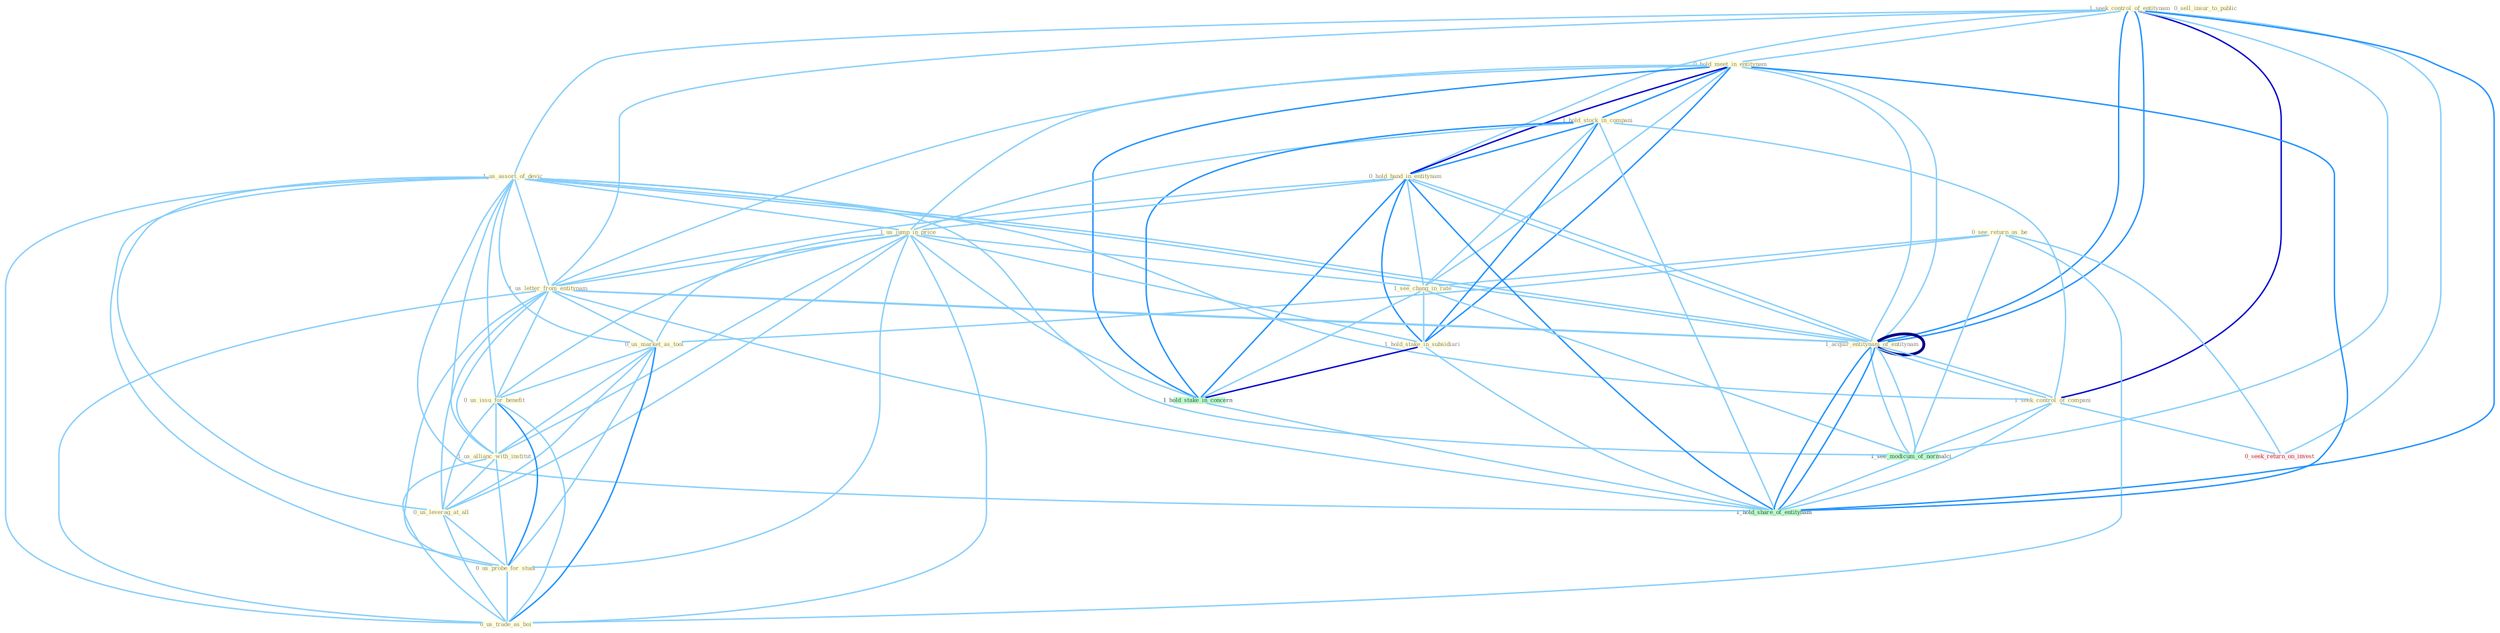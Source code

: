 Graph G{ 
    node
    [shape=polygon,style=filled,width=.5,height=.06,color="#BDFCC9",fixedsize=true,fontsize=4,
    fontcolor="#2f4f4f"];
    {node
    [color="#ffffe0", fontcolor="#8b7d6b"] "1_seek_control_of_entitynam " "1_us_assort_of_devic " "0_see_return_as_be " "0_hold_meet_in_entitynam " "0_sell_insur_to_public " "1_hold_stock_in_compani " "0_hold_hand_in_entitynam " "1_us_jump_in_price " "1_us_letter_from_entitynam " "1_see_chang_in_rate " "0_us_market_as_tool " "0_us_issu_for_benefit " "1_hold_stake_in_subsidiari " "1_us_allianc_with_institut " "1_acquir_entitynam_of_entitynam " "0_us_leverag_at_all " "0_us_probe_for_studi " "1_seek_control_of_compani " "0_us_trade_as_boi "}
{node [color="#fff0f5", fontcolor="#b22222"] "0_seek_return_on_invest "}
edge [color="#B0E2FF"];

	"1_seek_control_of_entitynam " -- "1_us_assort_of_devic " [w="1", color="#87cefa" ];
	"1_seek_control_of_entitynam " -- "0_hold_meet_in_entitynam " [w="1", color="#87cefa" ];
	"1_seek_control_of_entitynam " -- "0_hold_hand_in_entitynam " [w="1", color="#87cefa" ];
	"1_seek_control_of_entitynam " -- "1_us_letter_from_entitynam " [w="1", color="#87cefa" ];
	"1_seek_control_of_entitynam " -- "1_acquir_entitynam_of_entitynam " [w="2", color="#1e90ff" , len=0.8];
	"1_seek_control_of_entitynam " -- "1_seek_control_of_compani " [w="3", color="#0000cd" , len=0.6];
	"1_seek_control_of_entitynam " -- "0_seek_return_on_invest " [w="1", color="#87cefa" ];
	"1_seek_control_of_entitynam " -- "1_see_modicum_of_normalci " [w="1", color="#87cefa" ];
	"1_seek_control_of_entitynam " -- "1_acquir_entitynam_of_entitynam " [w="2", color="#1e90ff" , len=0.8];
	"1_seek_control_of_entitynam " -- "1_hold_share_of_entitynam " [w="2", color="#1e90ff" , len=0.8];
	"1_us_assort_of_devic " -- "1_us_jump_in_price " [w="1", color="#87cefa" ];
	"1_us_assort_of_devic " -- "1_us_letter_from_entitynam " [w="1", color="#87cefa" ];
	"1_us_assort_of_devic " -- "0_us_market_as_tool " [w="1", color="#87cefa" ];
	"1_us_assort_of_devic " -- "0_us_issu_for_benefit " [w="1", color="#87cefa" ];
	"1_us_assort_of_devic " -- "1_us_allianc_with_institut " [w="1", color="#87cefa" ];
	"1_us_assort_of_devic " -- "1_acquir_entitynam_of_entitynam " [w="1", color="#87cefa" ];
	"1_us_assort_of_devic " -- "0_us_leverag_at_all " [w="1", color="#87cefa" ];
	"1_us_assort_of_devic " -- "0_us_probe_for_studi " [w="1", color="#87cefa" ];
	"1_us_assort_of_devic " -- "1_seek_control_of_compani " [w="1", color="#87cefa" ];
	"1_us_assort_of_devic " -- "0_us_trade_as_boi " [w="1", color="#87cefa" ];
	"1_us_assort_of_devic " -- "1_see_modicum_of_normalci " [w="1", color="#87cefa" ];
	"1_us_assort_of_devic " -- "1_acquir_entitynam_of_entitynam " [w="1", color="#87cefa" ];
	"1_us_assort_of_devic " -- "1_hold_share_of_entitynam " [w="1", color="#87cefa" ];
	"0_see_return_as_be " -- "1_see_chang_in_rate " [w="1", color="#87cefa" ];
	"0_see_return_as_be " -- "0_us_market_as_tool " [w="1", color="#87cefa" ];
	"0_see_return_as_be " -- "0_us_trade_as_boi " [w="1", color="#87cefa" ];
	"0_see_return_as_be " -- "0_seek_return_on_invest " [w="1", color="#87cefa" ];
	"0_see_return_as_be " -- "1_see_modicum_of_normalci " [w="1", color="#87cefa" ];
	"0_hold_meet_in_entitynam " -- "1_hold_stock_in_compani " [w="2", color="#1e90ff" , len=0.8];
	"0_hold_meet_in_entitynam " -- "0_hold_hand_in_entitynam " [w="3", color="#0000cd" , len=0.6];
	"0_hold_meet_in_entitynam " -- "1_us_jump_in_price " [w="1", color="#87cefa" ];
	"0_hold_meet_in_entitynam " -- "1_us_letter_from_entitynam " [w="1", color="#87cefa" ];
	"0_hold_meet_in_entitynam " -- "1_see_chang_in_rate " [w="1", color="#87cefa" ];
	"0_hold_meet_in_entitynam " -- "1_hold_stake_in_subsidiari " [w="2", color="#1e90ff" , len=0.8];
	"0_hold_meet_in_entitynam " -- "1_acquir_entitynam_of_entitynam " [w="1", color="#87cefa" ];
	"0_hold_meet_in_entitynam " -- "1_hold_stake_in_concern " [w="2", color="#1e90ff" , len=0.8];
	"0_hold_meet_in_entitynam " -- "1_acquir_entitynam_of_entitynam " [w="1", color="#87cefa" ];
	"0_hold_meet_in_entitynam " -- "1_hold_share_of_entitynam " [w="2", color="#1e90ff" , len=0.8];
	"1_hold_stock_in_compani " -- "0_hold_hand_in_entitynam " [w="2", color="#1e90ff" , len=0.8];
	"1_hold_stock_in_compani " -- "1_us_jump_in_price " [w="1", color="#87cefa" ];
	"1_hold_stock_in_compani " -- "1_see_chang_in_rate " [w="1", color="#87cefa" ];
	"1_hold_stock_in_compani " -- "1_hold_stake_in_subsidiari " [w="2", color="#1e90ff" , len=0.8];
	"1_hold_stock_in_compani " -- "1_seek_control_of_compani " [w="1", color="#87cefa" ];
	"1_hold_stock_in_compani " -- "1_hold_stake_in_concern " [w="2", color="#1e90ff" , len=0.8];
	"1_hold_stock_in_compani " -- "1_hold_share_of_entitynam " [w="1", color="#87cefa" ];
	"0_hold_hand_in_entitynam " -- "1_us_jump_in_price " [w="1", color="#87cefa" ];
	"0_hold_hand_in_entitynam " -- "1_us_letter_from_entitynam " [w="1", color="#87cefa" ];
	"0_hold_hand_in_entitynam " -- "1_see_chang_in_rate " [w="1", color="#87cefa" ];
	"0_hold_hand_in_entitynam " -- "1_hold_stake_in_subsidiari " [w="2", color="#1e90ff" , len=0.8];
	"0_hold_hand_in_entitynam " -- "1_acquir_entitynam_of_entitynam " [w="1", color="#87cefa" ];
	"0_hold_hand_in_entitynam " -- "1_hold_stake_in_concern " [w="2", color="#1e90ff" , len=0.8];
	"0_hold_hand_in_entitynam " -- "1_acquir_entitynam_of_entitynam " [w="1", color="#87cefa" ];
	"0_hold_hand_in_entitynam " -- "1_hold_share_of_entitynam " [w="2", color="#1e90ff" , len=0.8];
	"1_us_jump_in_price " -- "1_us_letter_from_entitynam " [w="1", color="#87cefa" ];
	"1_us_jump_in_price " -- "1_see_chang_in_rate " [w="1", color="#87cefa" ];
	"1_us_jump_in_price " -- "0_us_market_as_tool " [w="1", color="#87cefa" ];
	"1_us_jump_in_price " -- "0_us_issu_for_benefit " [w="1", color="#87cefa" ];
	"1_us_jump_in_price " -- "1_hold_stake_in_subsidiari " [w="1", color="#87cefa" ];
	"1_us_jump_in_price " -- "1_us_allianc_with_institut " [w="1", color="#87cefa" ];
	"1_us_jump_in_price " -- "0_us_leverag_at_all " [w="1", color="#87cefa" ];
	"1_us_jump_in_price " -- "0_us_probe_for_studi " [w="1", color="#87cefa" ];
	"1_us_jump_in_price " -- "0_us_trade_as_boi " [w="1", color="#87cefa" ];
	"1_us_jump_in_price " -- "1_hold_stake_in_concern " [w="1", color="#87cefa" ];
	"1_us_letter_from_entitynam " -- "0_us_market_as_tool " [w="1", color="#87cefa" ];
	"1_us_letter_from_entitynam " -- "0_us_issu_for_benefit " [w="1", color="#87cefa" ];
	"1_us_letter_from_entitynam " -- "1_us_allianc_with_institut " [w="1", color="#87cefa" ];
	"1_us_letter_from_entitynam " -- "1_acquir_entitynam_of_entitynam " [w="1", color="#87cefa" ];
	"1_us_letter_from_entitynam " -- "0_us_leverag_at_all " [w="1", color="#87cefa" ];
	"1_us_letter_from_entitynam " -- "0_us_probe_for_studi " [w="1", color="#87cefa" ];
	"1_us_letter_from_entitynam " -- "0_us_trade_as_boi " [w="1", color="#87cefa" ];
	"1_us_letter_from_entitynam " -- "1_acquir_entitynam_of_entitynam " [w="1", color="#87cefa" ];
	"1_us_letter_from_entitynam " -- "1_hold_share_of_entitynam " [w="1", color="#87cefa" ];
	"1_see_chang_in_rate " -- "1_hold_stake_in_subsidiari " [w="1", color="#87cefa" ];
	"1_see_chang_in_rate " -- "1_hold_stake_in_concern " [w="1", color="#87cefa" ];
	"1_see_chang_in_rate " -- "1_see_modicum_of_normalci " [w="1", color="#87cefa" ];
	"0_us_market_as_tool " -- "0_us_issu_for_benefit " [w="1", color="#87cefa" ];
	"0_us_market_as_tool " -- "1_us_allianc_with_institut " [w="1", color="#87cefa" ];
	"0_us_market_as_tool " -- "0_us_leverag_at_all " [w="1", color="#87cefa" ];
	"0_us_market_as_tool " -- "0_us_probe_for_studi " [w="1", color="#87cefa" ];
	"0_us_market_as_tool " -- "0_us_trade_as_boi " [w="2", color="#1e90ff" , len=0.8];
	"0_us_issu_for_benefit " -- "1_us_allianc_with_institut " [w="1", color="#87cefa" ];
	"0_us_issu_for_benefit " -- "0_us_leverag_at_all " [w="1", color="#87cefa" ];
	"0_us_issu_for_benefit " -- "0_us_probe_for_studi " [w="2", color="#1e90ff" , len=0.8];
	"0_us_issu_for_benefit " -- "0_us_trade_as_boi " [w="1", color="#87cefa" ];
	"1_hold_stake_in_subsidiari " -- "1_hold_stake_in_concern " [w="3", color="#0000cd" , len=0.6];
	"1_hold_stake_in_subsidiari " -- "1_hold_share_of_entitynam " [w="1", color="#87cefa" ];
	"1_us_allianc_with_institut " -- "0_us_leverag_at_all " [w="1", color="#87cefa" ];
	"1_us_allianc_with_institut " -- "0_us_probe_for_studi " [w="1", color="#87cefa" ];
	"1_us_allianc_with_institut " -- "0_us_trade_as_boi " [w="1", color="#87cefa" ];
	"1_acquir_entitynam_of_entitynam " -- "1_seek_control_of_compani " [w="1", color="#87cefa" ];
	"1_acquir_entitynam_of_entitynam " -- "1_see_modicum_of_normalci " [w="1", color="#87cefa" ];
	"1_acquir_entitynam_of_entitynam " -- "1_acquir_entitynam_of_entitynam " [w="4", style=bold, color="#000080", len=0.4];
	"1_acquir_entitynam_of_entitynam " -- "1_hold_share_of_entitynam " [w="2", color="#1e90ff" , len=0.8];
	"0_us_leverag_at_all " -- "0_us_probe_for_studi " [w="1", color="#87cefa" ];
	"0_us_leverag_at_all " -- "0_us_trade_as_boi " [w="1", color="#87cefa" ];
	"0_us_probe_for_studi " -- "0_us_trade_as_boi " [w="1", color="#87cefa" ];
	"1_seek_control_of_compani " -- "0_seek_return_on_invest " [w="1", color="#87cefa" ];
	"1_seek_control_of_compani " -- "1_see_modicum_of_normalci " [w="1", color="#87cefa" ];
	"1_seek_control_of_compani " -- "1_acquir_entitynam_of_entitynam " [w="1", color="#87cefa" ];
	"1_seek_control_of_compani " -- "1_hold_share_of_entitynam " [w="1", color="#87cefa" ];
	"1_hold_stake_in_concern " -- "1_hold_share_of_entitynam " [w="1", color="#87cefa" ];
	"1_see_modicum_of_normalci " -- "1_acquir_entitynam_of_entitynam " [w="1", color="#87cefa" ];
	"1_see_modicum_of_normalci " -- "1_hold_share_of_entitynam " [w="1", color="#87cefa" ];
	"1_acquir_entitynam_of_entitynam " -- "1_hold_share_of_entitynam " [w="2", color="#1e90ff" , len=0.8];
}